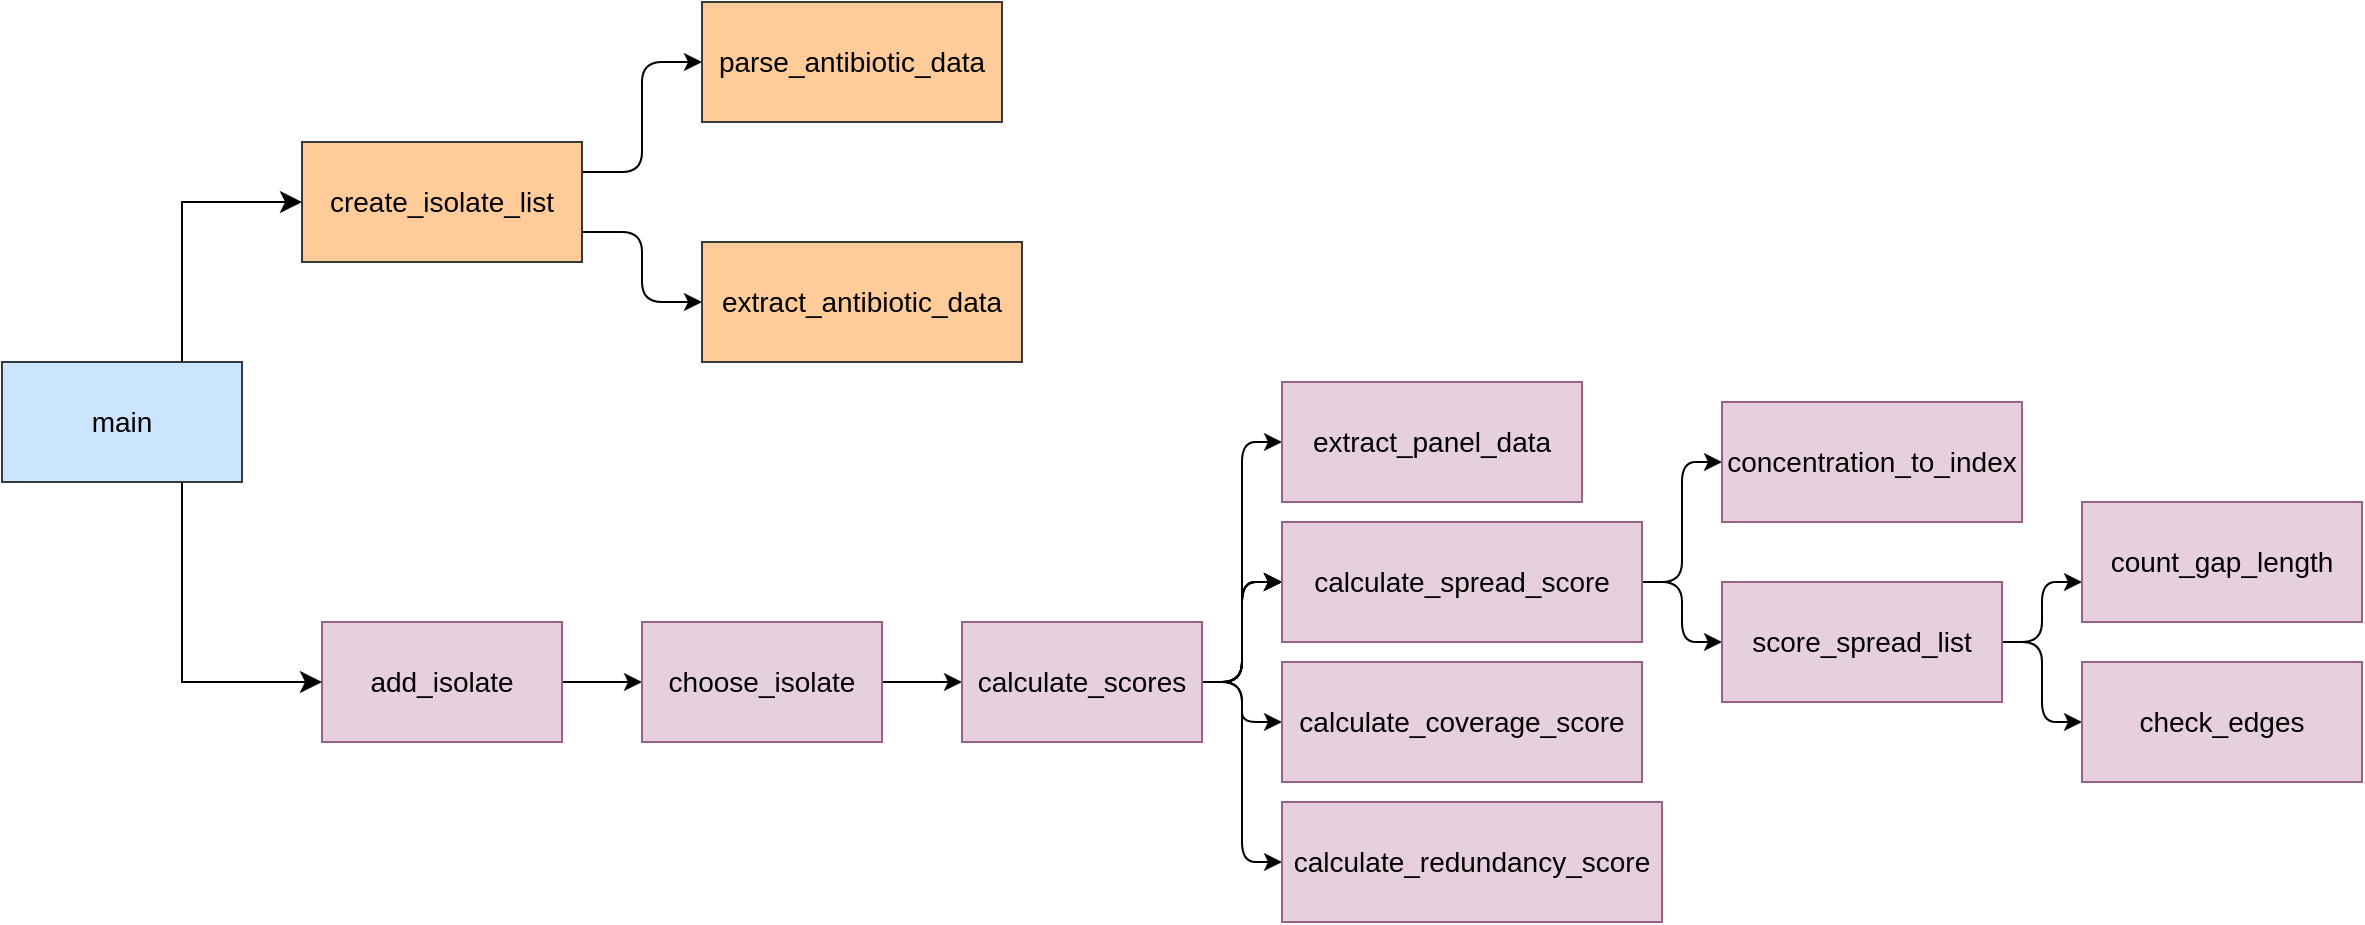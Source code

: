 <mxfile>
    <diagram id="OhWrvk7i6VfjPejXiog1" name="Page-1">
        <mxGraphModel dx="1248" dy="668" grid="1" gridSize="10" guides="1" tooltips="1" connect="1" arrows="1" fold="1" page="1" pageScale="1" pageWidth="850" pageHeight="1100" math="0" shadow="0">
            <root>
                <mxCell id="0"/>
                <mxCell id="1" parent="0"/>
                <mxCell id="2" value="main" style="rounded=0;whiteSpace=wrap;html=1;fillColor=#cce5ff;strokeColor=#36393d;fontColor=#000000;direction=west;fontSize=14;" parent="1" vertex="1">
                    <mxGeometry x="30" y="410" width="120" height="60" as="geometry"/>
                </mxCell>
                <mxCell id="22" style="edgeStyle=elbowEdgeStyle;html=1;exitX=1;exitY=0.75;exitDx=0;exitDy=0;fontColor=#000000;fontSize=14;" parent="1" source="3" target="4" edge="1">
                    <mxGeometry relative="1" as="geometry"/>
                </mxCell>
                <mxCell id="23" style="edgeStyle=elbowEdgeStyle;html=1;exitX=1;exitY=0.25;exitDx=0;exitDy=0;entryX=0;entryY=0.5;entryDx=0;entryDy=0;fontColor=#000000;fontSize=14;" parent="1" source="3" target="5" edge="1">
                    <mxGeometry relative="1" as="geometry"/>
                </mxCell>
                <mxCell id="3" value="&lt;font color=&quot;#000000&quot; style=&quot;font-size: 14px;&quot;&gt;create_isolate_list&lt;/font&gt;" style="rounded=0;whiteSpace=wrap;html=1;fillColor=#ffcc99;strokeColor=#36393d;fontSize=14;" parent="1" vertex="1">
                    <mxGeometry x="180" y="300" width="140" height="60" as="geometry"/>
                </mxCell>
                <mxCell id="4" value="&lt;font color=&quot;#000000&quot; style=&quot;font-size: 14px;&quot;&gt;extract_antibiotic_data&lt;/font&gt;" style="rounded=0;whiteSpace=wrap;html=1;fillColor=#ffcc99;strokeColor=#36393d;fontSize=14;" parent="1" vertex="1">
                    <mxGeometry x="380" y="350" width="160" height="60" as="geometry"/>
                </mxCell>
                <mxCell id="5" value="&lt;font color=&quot;#000000&quot; style=&quot;font-size: 14px;&quot;&gt;parse_antibiotic_data&lt;/font&gt;" style="rounded=0;whiteSpace=wrap;html=1;fillColor=#ffcc99;strokeColor=#36393d;fontSize=14;" parent="1" vertex="1">
                    <mxGeometry x="380" y="230" width="150" height="60" as="geometry"/>
                </mxCell>
                <mxCell id="26" style="edgeStyle=elbowEdgeStyle;html=1;exitX=1;exitY=0.5;exitDx=0;exitDy=0;entryX=0;entryY=0.5;entryDx=0;entryDy=0;fontColor=#000000;fontSize=14;" parent="1" source="8" target="9" edge="1">
                    <mxGeometry relative="1" as="geometry"/>
                </mxCell>
                <mxCell id="8" value="&lt;font color=&quot;#000000&quot; style=&quot;font-size: 14px;&quot;&gt;add_isolate&lt;/font&gt;" style="rounded=0;whiteSpace=wrap;html=1;fillColor=#e6d0de;strokeColor=#996185;gradientColor=none;fontSize=14;" parent="1" vertex="1">
                    <mxGeometry x="190" y="540" width="120" height="60" as="geometry"/>
                </mxCell>
                <mxCell id="28" style="edgeStyle=elbowEdgeStyle;html=1;exitX=1;exitY=0.5;exitDx=0;exitDy=0;entryX=0;entryY=0.5;entryDx=0;entryDy=0;fontColor=#000000;fontSize=14;" parent="1" source="9" target="27" edge="1">
                    <mxGeometry relative="1" as="geometry"/>
                </mxCell>
                <mxCell id="9" value="&lt;font color=&quot;#000000&quot; style=&quot;font-size: 14px;&quot;&gt;choose_isolate&lt;/font&gt;" style="rounded=0;whiteSpace=wrap;html=1;fillColor=#e6d0de;strokeColor=#996185;gradientColor=none;fontSize=14;" parent="1" vertex="1">
                    <mxGeometry x="350" y="540" width="120" height="60" as="geometry"/>
                </mxCell>
                <mxCell id="14" value="" style="edgeStyle=segmentEdgeStyle;endArrow=classic;html=1;curved=0;rounded=0;endSize=8;startSize=8;sourcePerimeterSpacing=0;targetPerimeterSpacing=0;fontColor=#000000;entryX=0;entryY=0.5;entryDx=0;entryDy=0;fontSize=14;" parent="1" source="2" target="3" edge="1">
                    <mxGeometry width="100" relative="1" as="geometry">
                        <mxPoint x="70" y="160" as="sourcePoint"/>
                        <mxPoint x="170" y="200" as="targetPoint"/>
                        <Array as="points">
                            <mxPoint x="120" y="330"/>
                        </Array>
                    </mxGeometry>
                </mxCell>
                <mxCell id="19" value="" style="edgeStyle=segmentEdgeStyle;endArrow=classic;html=1;curved=0;rounded=0;endSize=8;startSize=8;sourcePerimeterSpacing=0;targetPerimeterSpacing=0;fontColor=#000000;entryX=0;entryY=0.5;entryDx=0;entryDy=0;fontSize=14;" parent="1" source="2" edge="1">
                    <mxGeometry width="100" relative="1" as="geometry">
                        <mxPoint x="110" y="650" as="sourcePoint"/>
                        <mxPoint x="190" y="570" as="targetPoint"/>
                        <Array as="points">
                            <mxPoint x="120" y="570"/>
                        </Array>
                    </mxGeometry>
                </mxCell>
                <mxCell id="30" style="edgeStyle=elbowEdgeStyle;html=1;exitX=1;exitY=0.5;exitDx=0;exitDy=0;entryX=0;entryY=0.5;entryDx=0;entryDy=0;fontColor=#000000;fontSize=14;" parent="1" source="27" target="29" edge="1">
                    <mxGeometry relative="1" as="geometry"/>
                </mxCell>
                <mxCell id="34" value="" style="edgeStyle=elbowEdgeStyle;html=1;fontColor=#000000;fontSize=14;" parent="1" source="27" target="33" edge="1">
                    <mxGeometry relative="1" as="geometry"/>
                </mxCell>
                <mxCell id="36" value="" style="edgeStyle=elbowEdgeStyle;html=1;fontColor=#000000;fontSize=14;" parent="1" source="27" target="33" edge="1">
                    <mxGeometry relative="1" as="geometry"/>
                </mxCell>
                <mxCell id="37" value="" style="edgeStyle=elbowEdgeStyle;html=1;fontColor=#000000;fontSize=14;" parent="1" source="27" target="33" edge="1">
                    <mxGeometry relative="1" as="geometry"/>
                </mxCell>
                <mxCell id="38" value="" style="edgeStyle=elbowEdgeStyle;html=1;fontColor=#000000;fontSize=14;" parent="1" source="27" target="33" edge="1">
                    <mxGeometry relative="1" as="geometry"/>
                </mxCell>
                <mxCell id="40" style="edgeStyle=elbowEdgeStyle;html=1;exitX=1;exitY=0.5;exitDx=0;exitDy=0;fontColor=#000000;fontSize=14;" parent="1" source="27" target="39" edge="1">
                    <mxGeometry relative="1" as="geometry"/>
                </mxCell>
                <mxCell id="42" style="edgeStyle=elbowEdgeStyle;html=1;exitX=1;exitY=0.5;exitDx=0;exitDy=0;fontColor=#000000;fontSize=14;" parent="1" source="27" target="41" edge="1">
                    <mxGeometry relative="1" as="geometry"/>
                </mxCell>
                <mxCell id="27" value="&lt;font color=&quot;#000000&quot; style=&quot;font-size: 14px;&quot;&gt;calculate_scores&lt;/font&gt;" style="rounded=0;whiteSpace=wrap;html=1;fillColor=#e6d0de;strokeColor=#996185;gradientColor=none;fontSize=14;" parent="1" vertex="1">
                    <mxGeometry x="510" y="540" width="120" height="60" as="geometry"/>
                </mxCell>
                <mxCell id="29" value="&lt;font color=&quot;#000000&quot; style=&quot;font-size: 14px;&quot;&gt;extract_panel_data&lt;/font&gt;" style="rounded=0;whiteSpace=wrap;html=1;fillColor=#e6d0de;strokeColor=#996185;gradientColor=none;fontSize=14;" parent="1" vertex="1">
                    <mxGeometry x="670" y="420" width="150" height="60" as="geometry"/>
                </mxCell>
                <mxCell id="44" style="edgeStyle=elbowEdgeStyle;html=1;exitX=1;exitY=0.5;exitDx=0;exitDy=0;entryX=0;entryY=0.5;entryDx=0;entryDy=0;fontColor=#000000;fontSize=14;" parent="1" source="33" target="43" edge="1">
                    <mxGeometry relative="1" as="geometry"/>
                </mxCell>
                <mxCell id="46" style="edgeStyle=elbowEdgeStyle;html=1;exitX=1;exitY=0.5;exitDx=0;exitDy=0;entryX=0;entryY=0.5;entryDx=0;entryDy=0;fontColor=#000000;fontSize=14;" parent="1" source="33" target="45" edge="1">
                    <mxGeometry relative="1" as="geometry"/>
                </mxCell>
                <mxCell id="33" value="&lt;font color=&quot;#000000&quot; style=&quot;font-size: 14px;&quot;&gt;calculate_spread_score&lt;/font&gt;" style="rounded=0;whiteSpace=wrap;html=1;fillColor=#e6d0de;strokeColor=#996185;gradientColor=none;fontSize=14;" parent="1" vertex="1">
                    <mxGeometry x="670" y="490" width="180" height="60" as="geometry"/>
                </mxCell>
                <mxCell id="39" value="&lt;font color=&quot;#000000&quot; style=&quot;font-size: 14px;&quot;&gt;calculate_coverage_score&lt;/font&gt;" style="rounded=0;whiteSpace=wrap;html=1;fillColor=#e6d0de;strokeColor=#996185;gradientColor=none;fontSize=14;" parent="1" vertex="1">
                    <mxGeometry x="670" y="560" width="180" height="60" as="geometry"/>
                </mxCell>
                <mxCell id="41" value="&lt;font color=&quot;#000000&quot; style=&quot;font-size: 14px;&quot;&gt;calculate_redundancy_score&lt;/font&gt;" style="rounded=0;whiteSpace=wrap;html=1;fillColor=#e6d0de;strokeColor=#996185;gradientColor=none;fontSize=14;" parent="1" vertex="1">
                    <mxGeometry x="670" y="630" width="190" height="60" as="geometry"/>
                </mxCell>
                <mxCell id="43" value="&lt;font color=&quot;#000000&quot; style=&quot;font-size: 14px;&quot;&gt;concentration_to_index&lt;/font&gt;" style="rounded=0;whiteSpace=wrap;html=1;fillColor=#e6d0de;strokeColor=#996185;gradientColor=none;fontSize=14;" parent="1" vertex="1">
                    <mxGeometry x="890" y="430" width="150" height="60" as="geometry"/>
                </mxCell>
                <mxCell id="49" style="edgeStyle=elbowEdgeStyle;html=1;exitX=1;exitY=0.5;exitDx=0;exitDy=0;entryX=0;entryY=0.5;entryDx=0;entryDy=0;fontColor=#000000;fontSize=14;" parent="1" source="45" edge="1">
                    <mxGeometry relative="1" as="geometry">
                        <mxPoint x="1070" y="520" as="targetPoint"/>
                    </mxGeometry>
                </mxCell>
                <mxCell id="50" style="edgeStyle=elbowEdgeStyle;html=1;exitX=1;exitY=0.5;exitDx=0;exitDy=0;fontColor=#000000;fontSize=14;" parent="1" source="45" edge="1">
                    <mxGeometry relative="1" as="geometry">
                        <mxPoint x="1070" y="590" as="targetPoint"/>
                    </mxGeometry>
                </mxCell>
                <mxCell id="45" value="&lt;font color=&quot;#000000&quot; style=&quot;font-size: 14px;&quot;&gt;score_spread_list&lt;/font&gt;" style="rounded=0;whiteSpace=wrap;html=1;fillColor=#e6d0de;strokeColor=#996185;gradientColor=none;fontSize=14;" parent="1" vertex="1">
                    <mxGeometry x="890" y="520" width="140" height="60" as="geometry"/>
                </mxCell>
                <mxCell id="47" value="&lt;font color=&quot;#000000&quot; style=&quot;font-size: 14px;&quot;&gt;check_edges&lt;/font&gt;" style="rounded=0;whiteSpace=wrap;html=1;fillColor=#e6d0de;strokeColor=#996185;gradientColor=none;fontSize=14;" parent="1" vertex="1">
                    <mxGeometry x="1070" y="560" width="140" height="60" as="geometry"/>
                </mxCell>
                <mxCell id="48" value="&lt;font color=&quot;#000000&quot; style=&quot;font-size: 14px;&quot;&gt;count_gap_length&lt;/font&gt;" style="rounded=0;whiteSpace=wrap;html=1;fillColor=#e6d0de;strokeColor=#996185;gradientColor=none;fontSize=14;" parent="1" vertex="1">
                    <mxGeometry x="1070" y="480" width="140" height="60" as="geometry"/>
                </mxCell>
            </root>
        </mxGraphModel>
    </diagram>
</mxfile>
